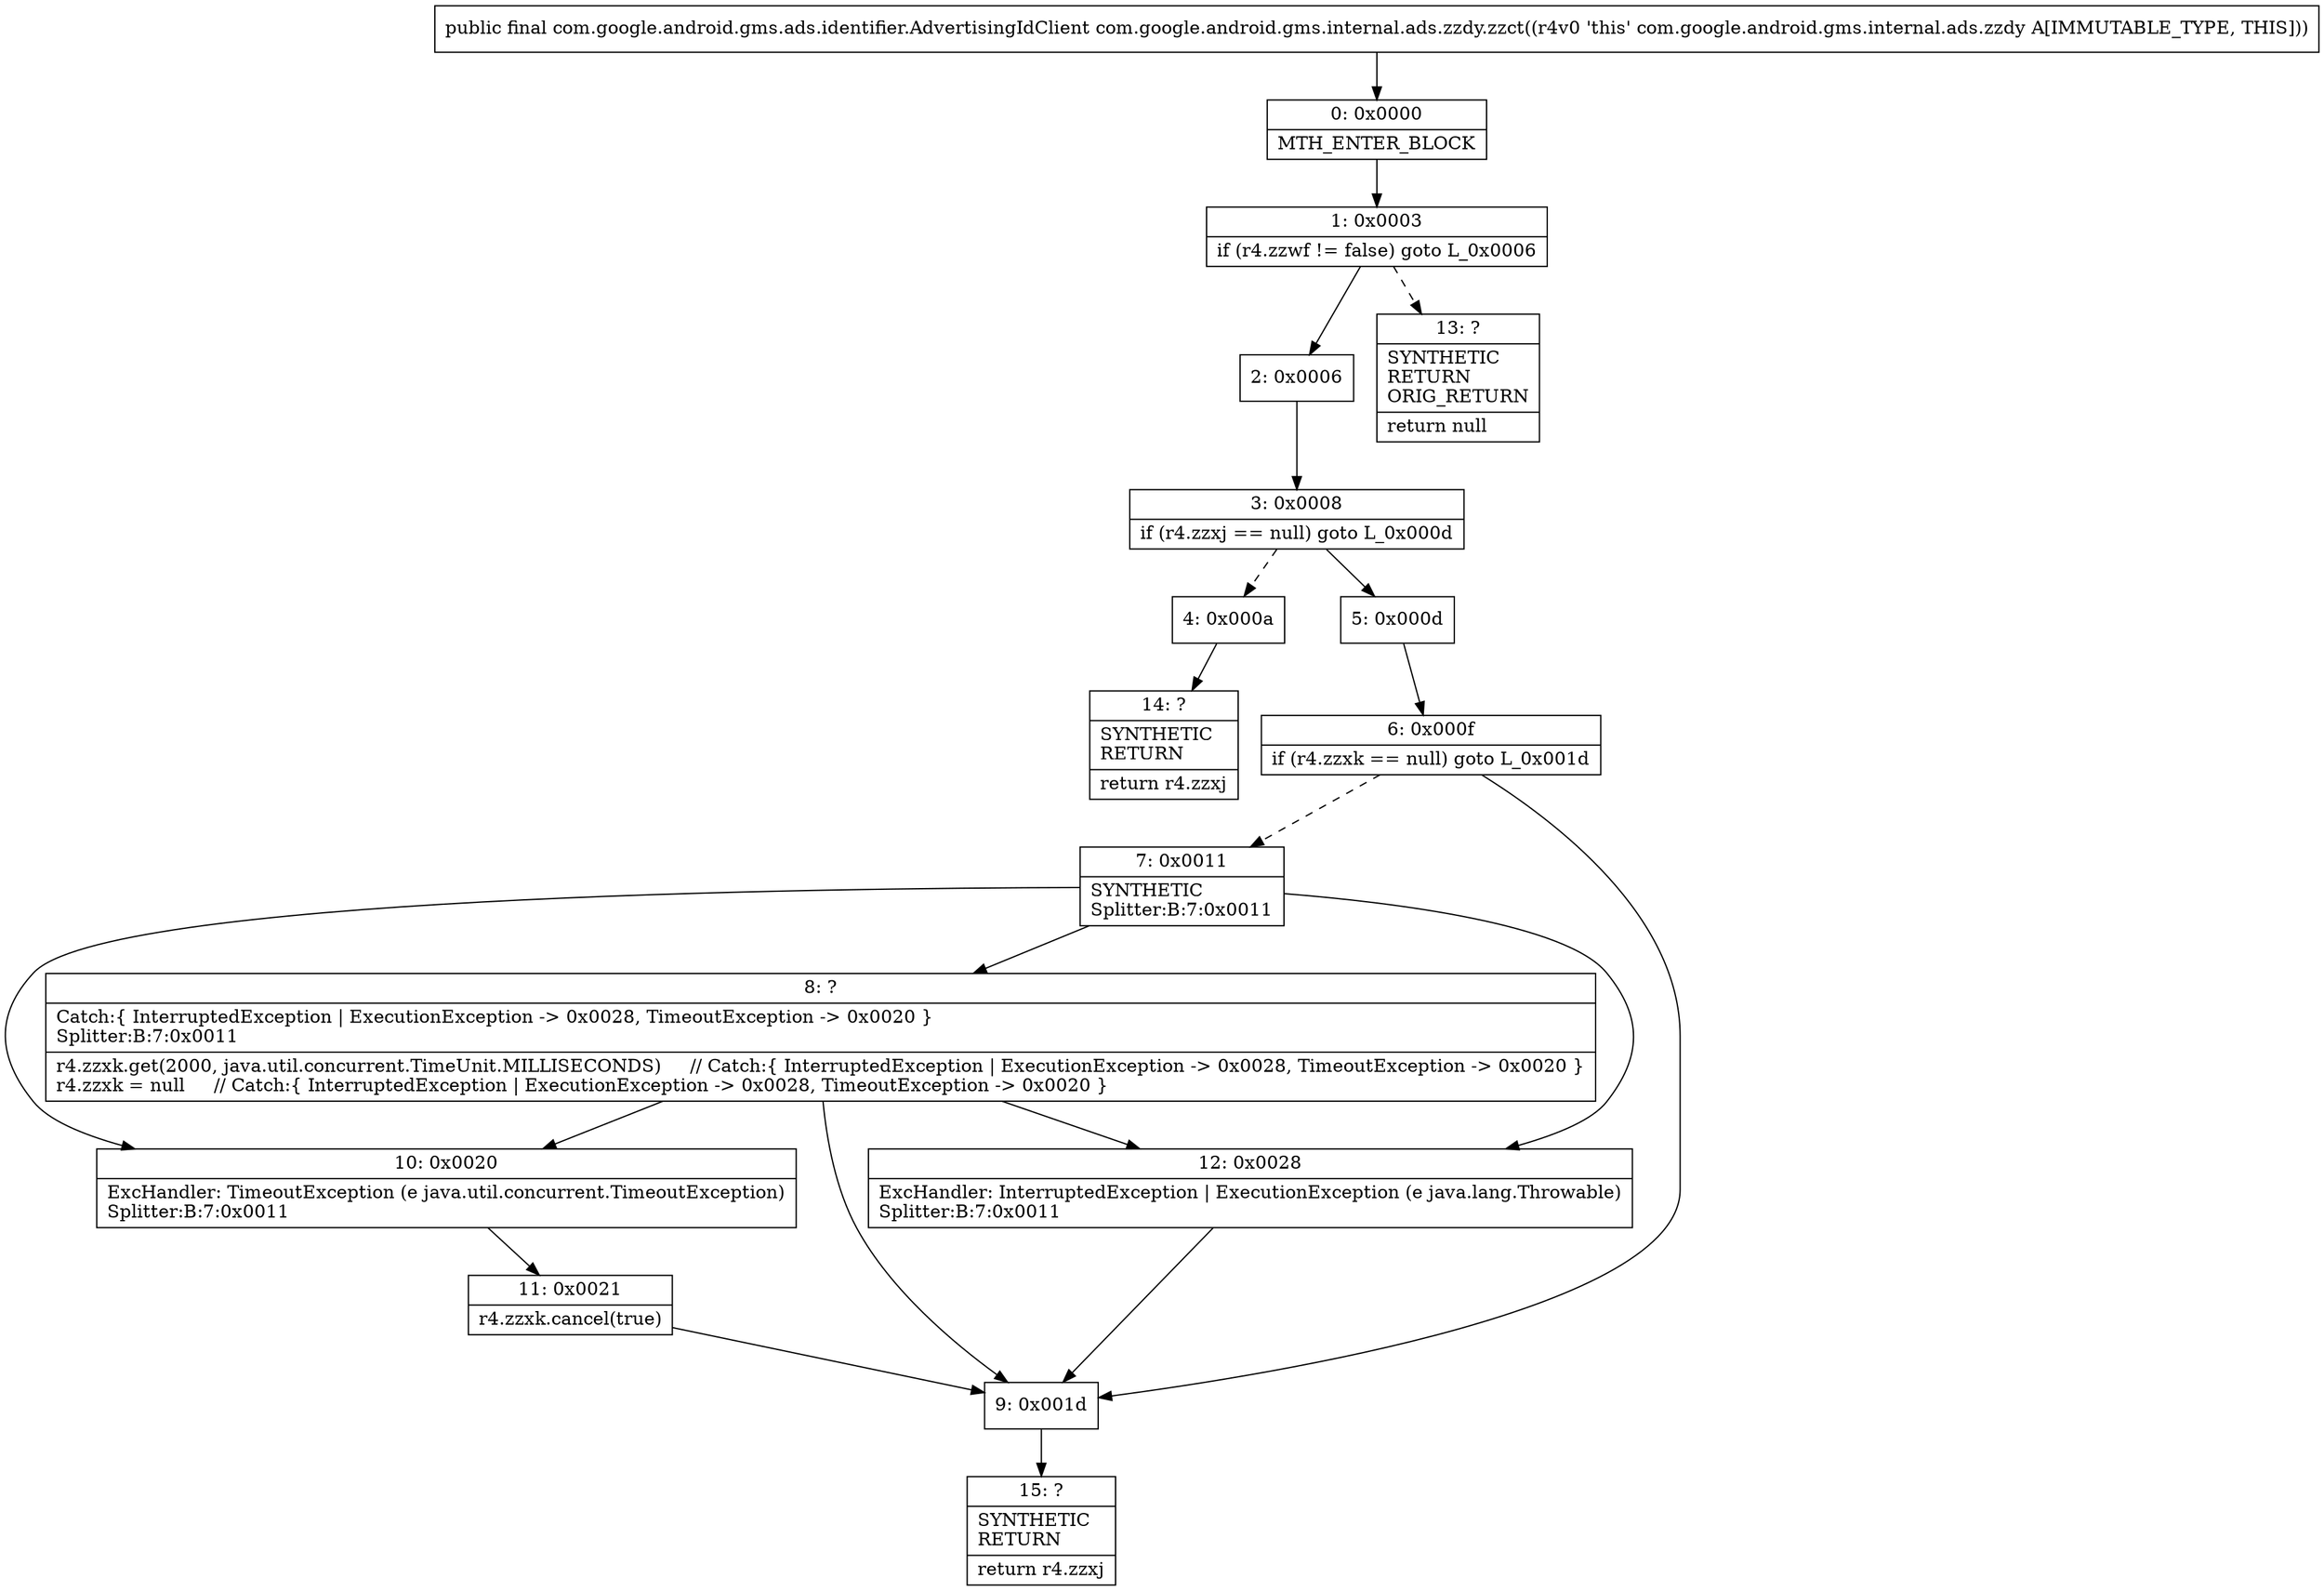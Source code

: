 digraph "CFG forcom.google.android.gms.internal.ads.zzdy.zzct()Lcom\/google\/android\/gms\/ads\/identifier\/AdvertisingIdClient;" {
Node_0 [shape=record,label="{0\:\ 0x0000|MTH_ENTER_BLOCK\l}"];
Node_1 [shape=record,label="{1\:\ 0x0003|if (r4.zzwf != false) goto L_0x0006\l}"];
Node_2 [shape=record,label="{2\:\ 0x0006}"];
Node_3 [shape=record,label="{3\:\ 0x0008|if (r4.zzxj == null) goto L_0x000d\l}"];
Node_4 [shape=record,label="{4\:\ 0x000a}"];
Node_5 [shape=record,label="{5\:\ 0x000d}"];
Node_6 [shape=record,label="{6\:\ 0x000f|if (r4.zzxk == null) goto L_0x001d\l}"];
Node_7 [shape=record,label="{7\:\ 0x0011|SYNTHETIC\lSplitter:B:7:0x0011\l}"];
Node_8 [shape=record,label="{8\:\ ?|Catch:\{ InterruptedException \| ExecutionException \-\> 0x0028, TimeoutException \-\> 0x0020 \}\lSplitter:B:7:0x0011\l|r4.zzxk.get(2000, java.util.concurrent.TimeUnit.MILLISECONDS)     \/\/ Catch:\{ InterruptedException \| ExecutionException \-\> 0x0028, TimeoutException \-\> 0x0020 \}\lr4.zzxk = null     \/\/ Catch:\{ InterruptedException \| ExecutionException \-\> 0x0028, TimeoutException \-\> 0x0020 \}\l}"];
Node_9 [shape=record,label="{9\:\ 0x001d}"];
Node_10 [shape=record,label="{10\:\ 0x0020|ExcHandler: TimeoutException (e java.util.concurrent.TimeoutException)\lSplitter:B:7:0x0011\l}"];
Node_11 [shape=record,label="{11\:\ 0x0021|r4.zzxk.cancel(true)\l}"];
Node_12 [shape=record,label="{12\:\ 0x0028|ExcHandler: InterruptedException \| ExecutionException (e java.lang.Throwable)\lSplitter:B:7:0x0011\l}"];
Node_13 [shape=record,label="{13\:\ ?|SYNTHETIC\lRETURN\lORIG_RETURN\l|return null\l}"];
Node_14 [shape=record,label="{14\:\ ?|SYNTHETIC\lRETURN\l|return r4.zzxj\l}"];
Node_15 [shape=record,label="{15\:\ ?|SYNTHETIC\lRETURN\l|return r4.zzxj\l}"];
MethodNode[shape=record,label="{public final com.google.android.gms.ads.identifier.AdvertisingIdClient com.google.android.gms.internal.ads.zzdy.zzct((r4v0 'this' com.google.android.gms.internal.ads.zzdy A[IMMUTABLE_TYPE, THIS])) }"];
MethodNode -> Node_0;
Node_0 -> Node_1;
Node_1 -> Node_2;
Node_1 -> Node_13[style=dashed];
Node_2 -> Node_3;
Node_3 -> Node_4[style=dashed];
Node_3 -> Node_5;
Node_4 -> Node_14;
Node_5 -> Node_6;
Node_6 -> Node_7[style=dashed];
Node_6 -> Node_9;
Node_7 -> Node_8;
Node_7 -> Node_12;
Node_7 -> Node_10;
Node_8 -> Node_9;
Node_8 -> Node_12;
Node_8 -> Node_10;
Node_9 -> Node_15;
Node_10 -> Node_11;
Node_11 -> Node_9;
Node_12 -> Node_9;
}

